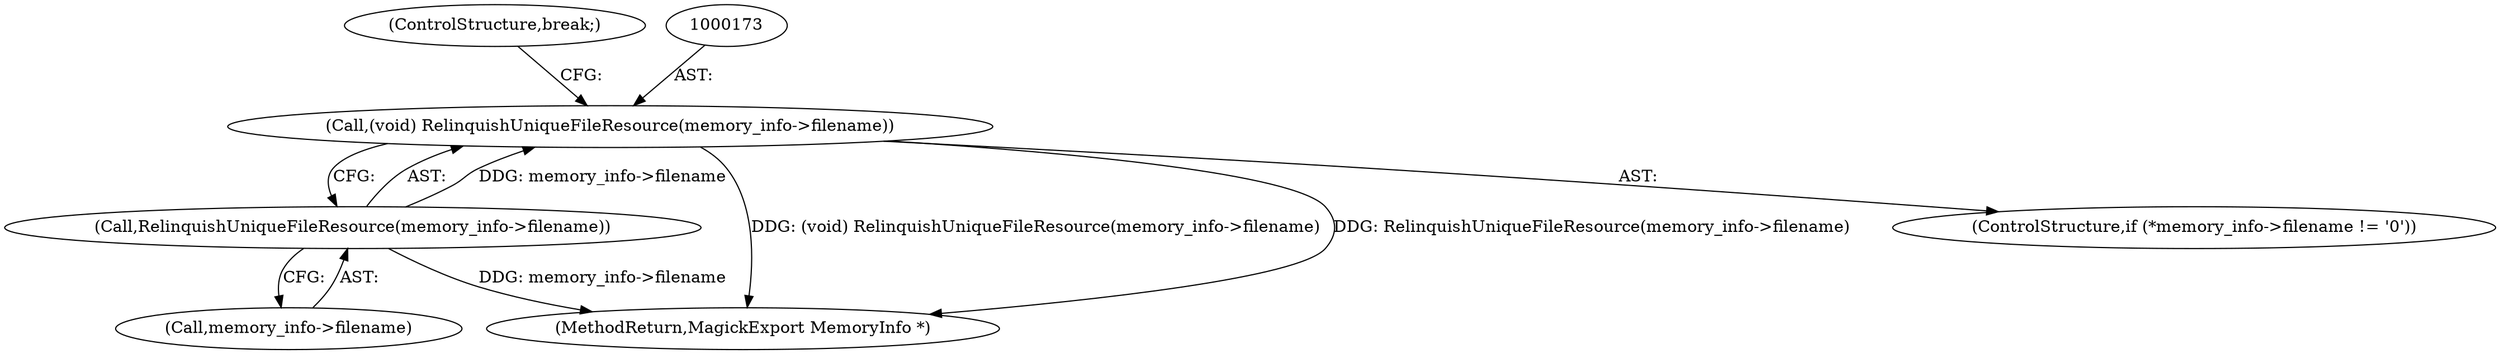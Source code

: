 digraph "1_ImageMagick_0f6fc2d5bf8f500820c3dbcf0d23ee14f2d9f734_0@del" {
"1000172" [label="(Call,(void) RelinquishUniqueFileResource(memory_info->filename))"];
"1000174" [label="(Call,RelinquishUniqueFileResource(memory_info->filename))"];
"1000172" [label="(Call,(void) RelinquishUniqueFileResource(memory_info->filename))"];
"1000204" [label="(MethodReturn,MagickExport MemoryInfo *)"];
"1000175" [label="(Call,memory_info->filename)"];
"1000174" [label="(Call,RelinquishUniqueFileResource(memory_info->filename))"];
"1000165" [label="(ControlStructure,if (*memory_info->filename != '\0'))"];
"1000178" [label="(ControlStructure,break;)"];
"1000172" -> "1000165"  [label="AST: "];
"1000172" -> "1000174"  [label="CFG: "];
"1000173" -> "1000172"  [label="AST: "];
"1000174" -> "1000172"  [label="AST: "];
"1000178" -> "1000172"  [label="CFG: "];
"1000172" -> "1000204"  [label="DDG: (void) RelinquishUniqueFileResource(memory_info->filename)"];
"1000172" -> "1000204"  [label="DDG: RelinquishUniqueFileResource(memory_info->filename)"];
"1000174" -> "1000172"  [label="DDG: memory_info->filename"];
"1000174" -> "1000175"  [label="CFG: "];
"1000175" -> "1000174"  [label="AST: "];
"1000174" -> "1000204"  [label="DDG: memory_info->filename"];
}
